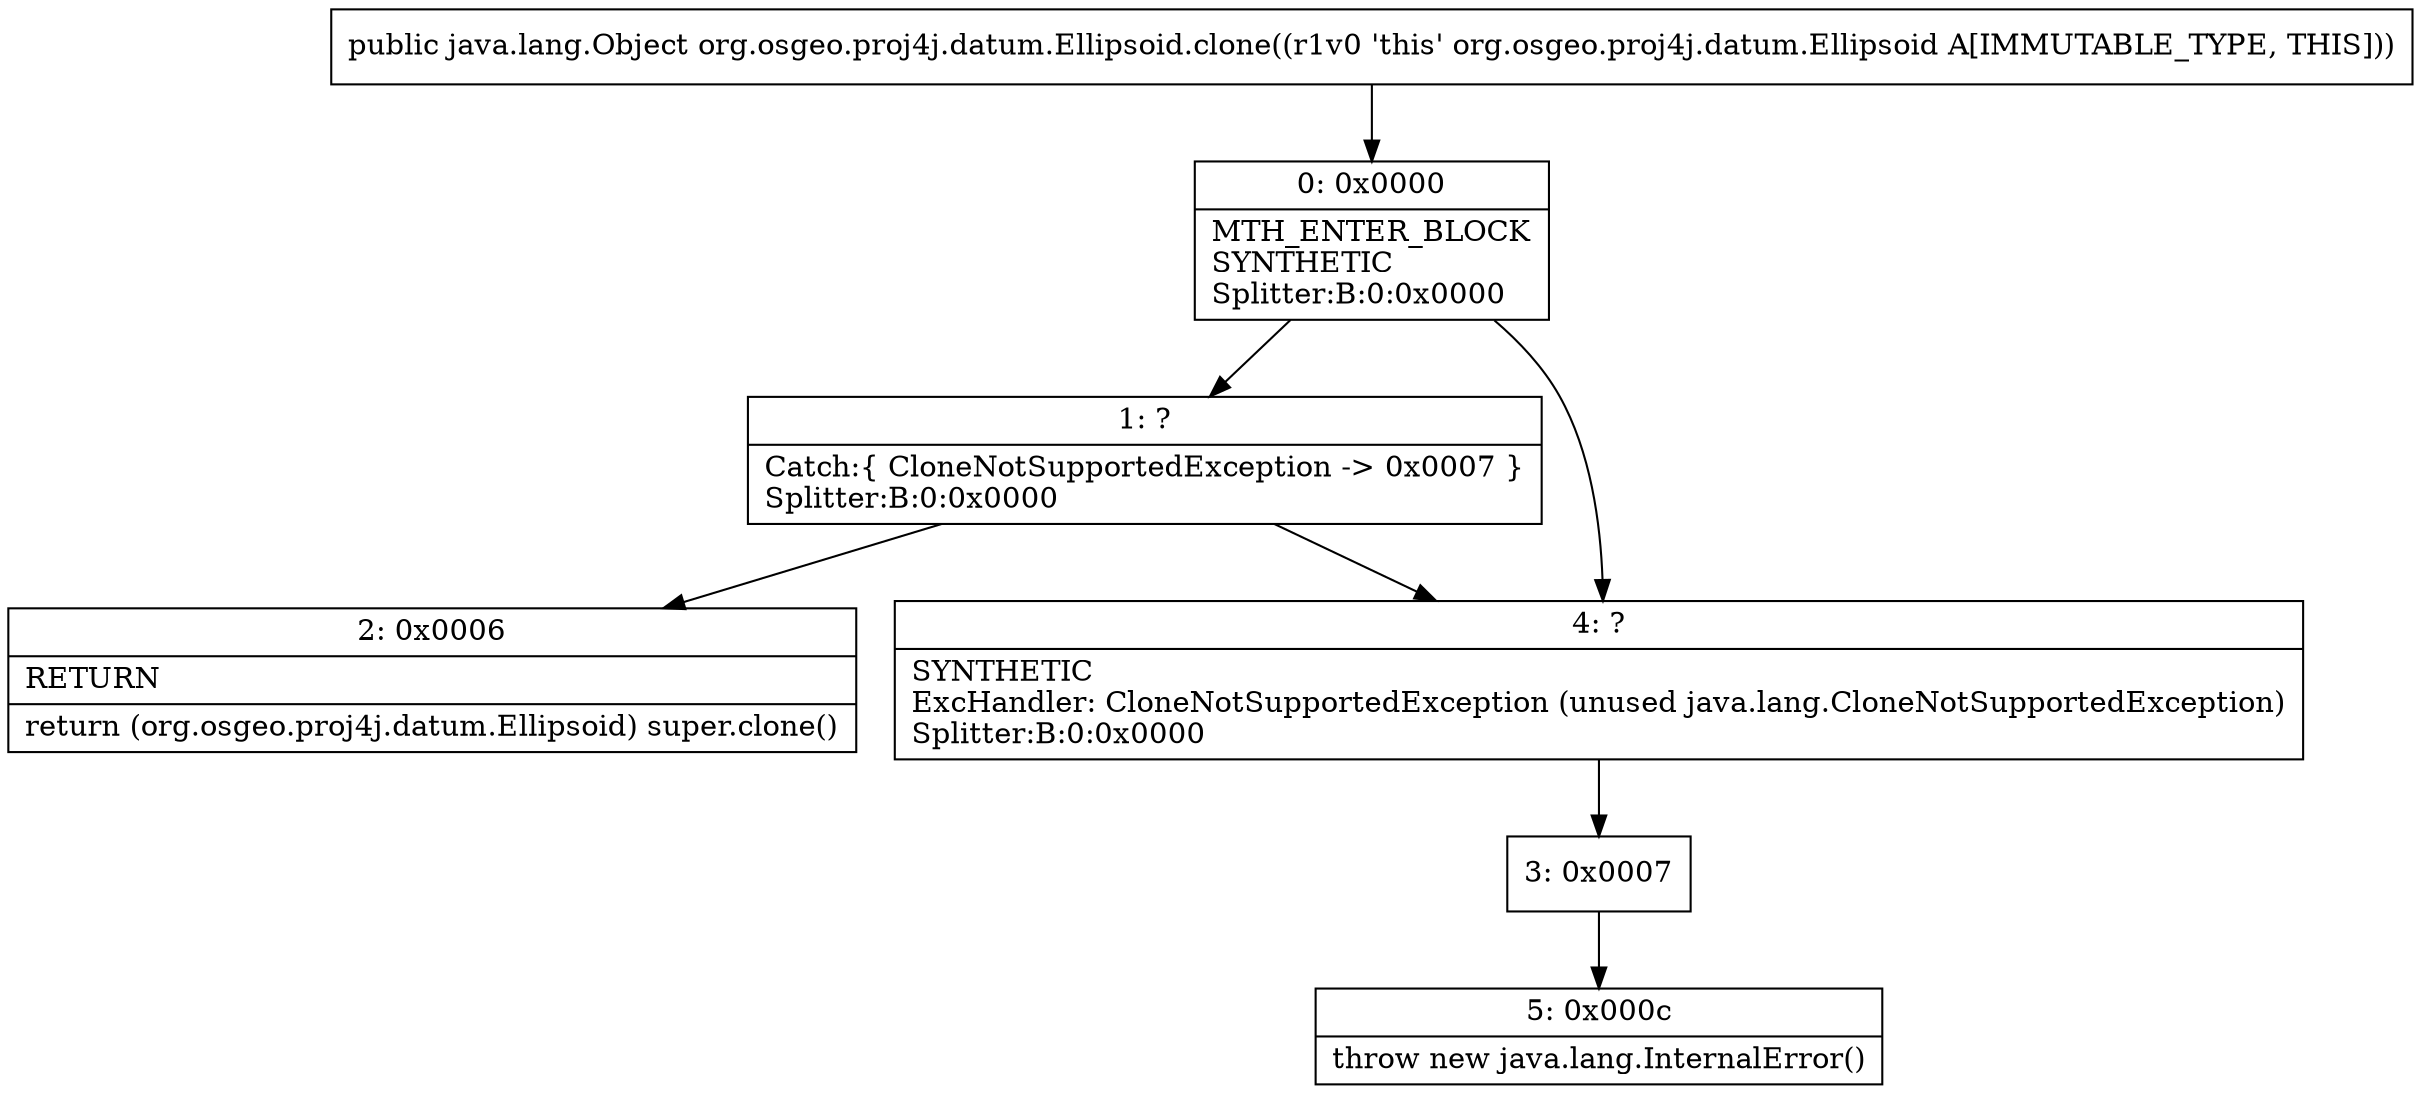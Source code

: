 digraph "CFG fororg.osgeo.proj4j.datum.Ellipsoid.clone()Ljava\/lang\/Object;" {
Node_0 [shape=record,label="{0\:\ 0x0000|MTH_ENTER_BLOCK\lSYNTHETIC\lSplitter:B:0:0x0000\l}"];
Node_1 [shape=record,label="{1\:\ ?|Catch:\{ CloneNotSupportedException \-\> 0x0007 \}\lSplitter:B:0:0x0000\l}"];
Node_2 [shape=record,label="{2\:\ 0x0006|RETURN\l|return (org.osgeo.proj4j.datum.Ellipsoid) super.clone()\l}"];
Node_3 [shape=record,label="{3\:\ 0x0007}"];
Node_4 [shape=record,label="{4\:\ ?|SYNTHETIC\lExcHandler: CloneNotSupportedException (unused java.lang.CloneNotSupportedException)\lSplitter:B:0:0x0000\l}"];
Node_5 [shape=record,label="{5\:\ 0x000c|throw new java.lang.InternalError()\l}"];
MethodNode[shape=record,label="{public java.lang.Object org.osgeo.proj4j.datum.Ellipsoid.clone((r1v0 'this' org.osgeo.proj4j.datum.Ellipsoid A[IMMUTABLE_TYPE, THIS])) }"];
MethodNode -> Node_0;
Node_0 -> Node_1;
Node_0 -> Node_4;
Node_1 -> Node_2;
Node_1 -> Node_4;
Node_3 -> Node_5;
Node_4 -> Node_3;
}

